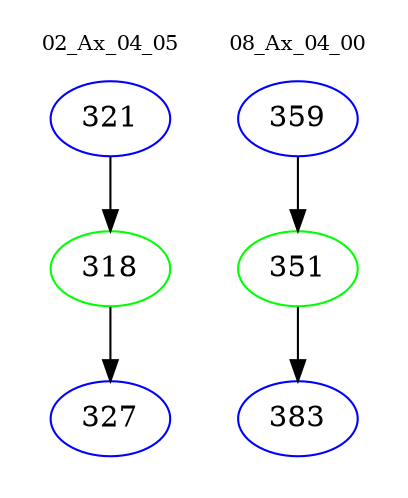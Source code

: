 digraph{
subgraph cluster_0 {
color = white
label = "02_Ax_04_05";
fontsize=10;
T0_321 [label="321", color="blue"]
T0_321 -> T0_318 [color="black"]
T0_318 [label="318", color="green"]
T0_318 -> T0_327 [color="black"]
T0_327 [label="327", color="blue"]
}
subgraph cluster_1 {
color = white
label = "08_Ax_04_00";
fontsize=10;
T1_359 [label="359", color="blue"]
T1_359 -> T1_351 [color="black"]
T1_351 [label="351", color="green"]
T1_351 -> T1_383 [color="black"]
T1_383 [label="383", color="blue"]
}
}
